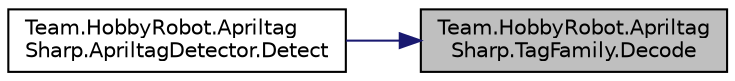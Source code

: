 digraph "Team.HobbyRobot.ApriltagSharp.TagFamily.Decode"
{
 // LATEX_PDF_SIZE
  edge [fontname="Helvetica",fontsize="10",labelfontname="Helvetica",labelfontsize="10"];
  node [fontname="Helvetica",fontsize="10",shape=record];
  rankdir="RL";
  Node1 [label="Team.HobbyRobot.Apriltag\lSharp.TagFamily.Decode",height=0.2,width=0.4,color="black", fillcolor="grey75", style="filled", fontcolor="black",tooltip="Create an instance of Apriltag from detectd code"];
  Node1 -> Node2 [dir="back",color="midnightblue",fontsize="10",style="solid",fontname="Helvetica"];
  Node2 [label="Team.HobbyRobot.Apriltag\lSharp.ApriltagDetector.Detect",height=0.2,width=0.4,color="black", fillcolor="white", style="filled",URL="$class_team_1_1_hobby_robot_1_1_apriltag_sharp_1_1_apriltag_detector.html#a788fd911ff3ef5daf5932115ccbc91bb",tooltip="Detect tags in one frame"];
}
